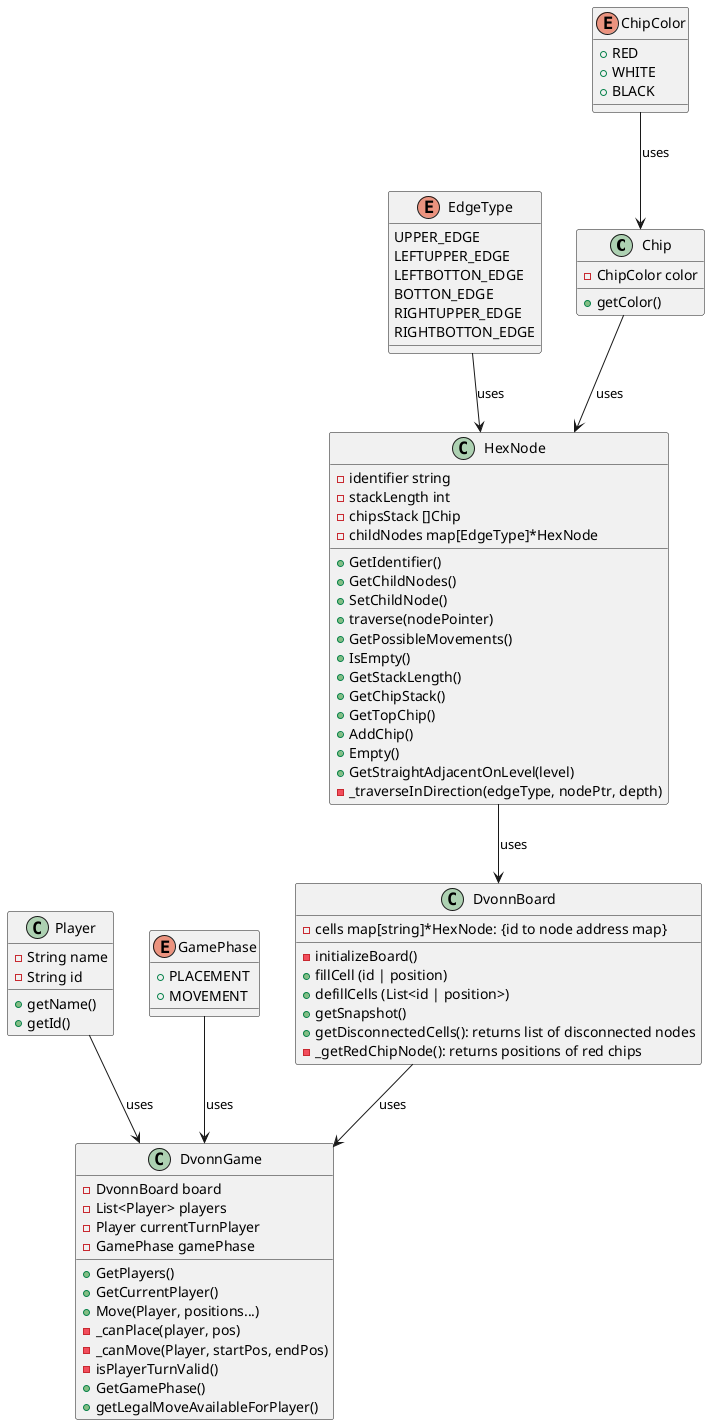 @startuml

class Chip {
 -ChipColor color
 +getColor()
}

enum ChipColor {
 +RED
 +WHITE
 +BLACK
}

class HexNode {
  - identifier string
  - stackLength int
  - chipsStack []Chip
  - childNodes map[EdgeType]*HexNode
  + GetIdentifier()
  + GetChildNodes()
  + SetChildNode()
  + traverse(nodePointer)
  + GetPossibleMovements()
  + IsEmpty()
  + GetStackLength()
  + GetChipStack()
  + GetTopChip()
  + AddChip()
  + Empty()
  + GetStraightAdjacentOnLevel(level)
  - _traverseInDirection(edgeType, nodePtr, depth)
}

class DvonnBoard {
  - cells map[string]*HexNode: {id to node address map}
  - initializeBoard()
  + fillCell (id | position)
  + defillCells (List<id | position>)
  + getSnapshot()
  + getDisconnectedCells(): returns list of disconnected nodes
  - _getRedChipNode(): returns positions of red chips
}

class Player {
  - String name
  - String id
  + getName()
  + getId()
}

enum GamePhase {
  + PLACEMENT
  + MOVEMENT
}

enum EdgeType {
  UPPER_EDGE
  LEFTUPPER_EDGE
  LEFTBOTTON_EDGE
  BOTTON_EDGE
  RIGHTUPPER_EDGE
  RIGHTBOTTON_EDGE
}

class DvonnGame {
  - DvonnBoard board
  - List<Player> players
  - Player currentTurnPlayer
  - GamePhase gamePhase
  + GetPlayers()
  + GetCurrentPlayer()
  + Move(Player, positions...)
  - _canPlace(player, pos)
  - _canMove(Player, startPos, endPos)
  - isPlayerTurnValid()
  + GetGamePhase()
  + getLegalMoveAvailableForPlayer()
}

ChipColor --> Chip : uses
Chip --> HexNode : uses
EdgeType --> HexNode : uses
HexNode --> DvonnBoard : uses
Player --> DvonnGame : uses
GamePhase --> DvonnGame : uses
DvonnBoard --> DvonnGame : uses


@enduml